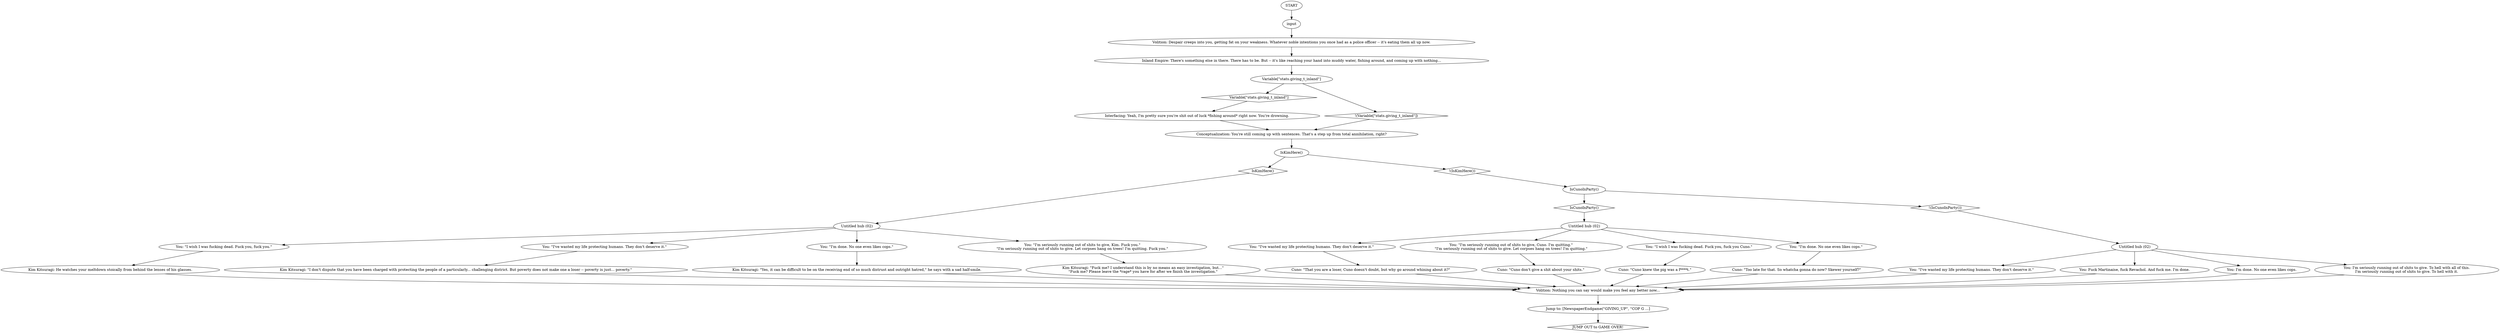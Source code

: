 # LIFELINE / GIVING UP
# When you lose enough Morale (Volition), you feel like giving up. This is the freebie/tutorial.
# ==================================================
digraph G {
	  0 [label="START"];
	  1 [label="input"];
	  2 [label="Untitled hub (02)"];
	  3 [label="Untitled hub (02)"];
	  4 [label="Variable[\"stats.giving_t_inland\"]"];
	  5 [label="Variable[\"stats.giving_t_inland\"]", shape=diamond];
	  6 [label="!(Variable[\"stats.giving_t_inland\"])", shape=diamond];
	  7 [label="Kim Kitsuragi: \"I don't dispute that you have been charged with protecting the people of a particularly... challenging district. But poverty does not make one a loser -- poverty is just... poverty.\""];
	  8 [label="You: \"I've wasted my life protecting humans. They don't deserve it.\""];
	  9 [label="Conceptualization: You're still coming up with sentences. That's a step up from total annihilation, right?"];
	  10 [label="Volition: Nothing you can say would make you feel any better now..."];
	  11 [label="Inland Empire: There's something else in there. There has to be. But -- it's like reaching your hand into muddy water, fishing around, and coming up with nothing..."];
	  12 [label="You: \"I've wasted my life protecting humans. They don't deserve it.\""];
	  13 [label="You: \"I'm seriously running out of shits to give, Cuno. I'm quitting.\"\n\"I'm seriously running out of shits to give. Let corpses hang on trees! I'm quitting.\""];
	  14 [label="You: Fuck Martinaise, fuck Revachol. And fuck me. I'm done."];
	  15 [label="IsCunoInParty()"];
	  16 [label="IsCunoInParty()", shape=diamond];
	  17 [label="!(IsCunoInParty())", shape=diamond];
	  18 [label="Interfacing: Yeah, I'm pretty sure you're shit out of luck *fishing around* right now. You're drowning."];
	  19 [label="Cuno: \"Too late for that. So whatcha gonna do now? Skewer yourself?\""];
	  20 [label="Cuno: \"Cuno don't give a shit about your shits.\""];
	  21 [label="You: \"I wish I was fucking dead. Fuck you, fuck you Cuno.\""];
	  22 [label="You: \"I wish I was fucking dead. Fuck you, fuck you.\""];
	  23 [label="Cuno: \"That you are a loser, Cuno doesn't doubt, but why go around whining about it?\""];
	  24 [label="You: I'm done. No one even likes cops."];
	  25 [label="You: \"I've wasted my life protecting humans. They don't deserve it.\""];
	  26 [label="Cuno: \"Cuno knew the pig was a f****t.\""];
	  27 [label="You: \"I'm done. No one even likes cops.\""];
	  28 [label="Volition: Despair creeps into you, getting fat on your weakness. Whatever noble intentions you once had as a police officer -- it's eating them all up now."];
	  29 [label="You: \"I'm done. No one even likes cops.\""];
	  30 [label="You: I'm seriously running out of shits to give. To hell with all of this.\nI'm seriously running out of shits to give. To hell with it."];
	  31 [label="Jump to: [NewspaperEndgame(\"GIVING_UP\", \"COP G ...]"];
	  32 [label="You: \"I'm seriously running out of shits to give, Kim. Fuck you.\"\n\"I'm seriously running out of shits to give. Let corpses hang on trees! I'm quitting. Fuck you.\""];
	  33 [label="Kim Kitsuragi: \"Fuck me? I understand this is by no means an easy investigation, but...\"\n\"Fuck me? Please leave the *rage* you have for after we finish the investigation.\""];
	  34 [label="IsKimHere()"];
	  35 [label="IsKimHere()", shape=diamond];
	  36 [label="!(IsKimHere())", shape=diamond];
	  37 [label="Untitled hub (02)"];
	  39 [label="Kim Kitsuragi: \"Yes, it can be difficult to be on the receiving end of so much distrust and outright hatred,\" he says with a sad half-smile."];
	  40 [label="Kim Kitsuragi: He watches your meltdown stoically from behind the lenses of his glasses."];
	  12410035 [label="JUMP OUT to GAME OVER!", shape=diamond];
	  0 -> 1
	  1 -> 28
	  2 -> 32
	  2 -> 25
	  2 -> 27
	  2 -> 22
	  3 -> 8
	  3 -> 29
	  3 -> 21
	  3 -> 13
	  4 -> 5
	  4 -> 6
	  5 -> 18
	  6 -> 9
	  7 -> 10
	  8 -> 23
	  9 -> 34
	  10 -> 31
	  11 -> 4
	  12 -> 10
	  13 -> 20
	  14 -> 10
	  15 -> 16
	  15 -> 17
	  16 -> 3
	  17 -> 37
	  18 -> 9
	  19 -> 10
	  20 -> 10
	  21 -> 26
	  22 -> 40
	  23 -> 10
	  24 -> 10
	  25 -> 7
	  26 -> 10
	  27 -> 39
	  28 -> 11
	  29 -> 19
	  30 -> 10
	  31 -> 12410035
	  32 -> 33
	  33 -> 10
	  34 -> 35
	  34 -> 36
	  35 -> 2
	  36 -> 15
	  37 -> 24
	  37 -> 12
	  37 -> 30
	  37 -> 14
	  39 -> 10
	  40 -> 10
}

